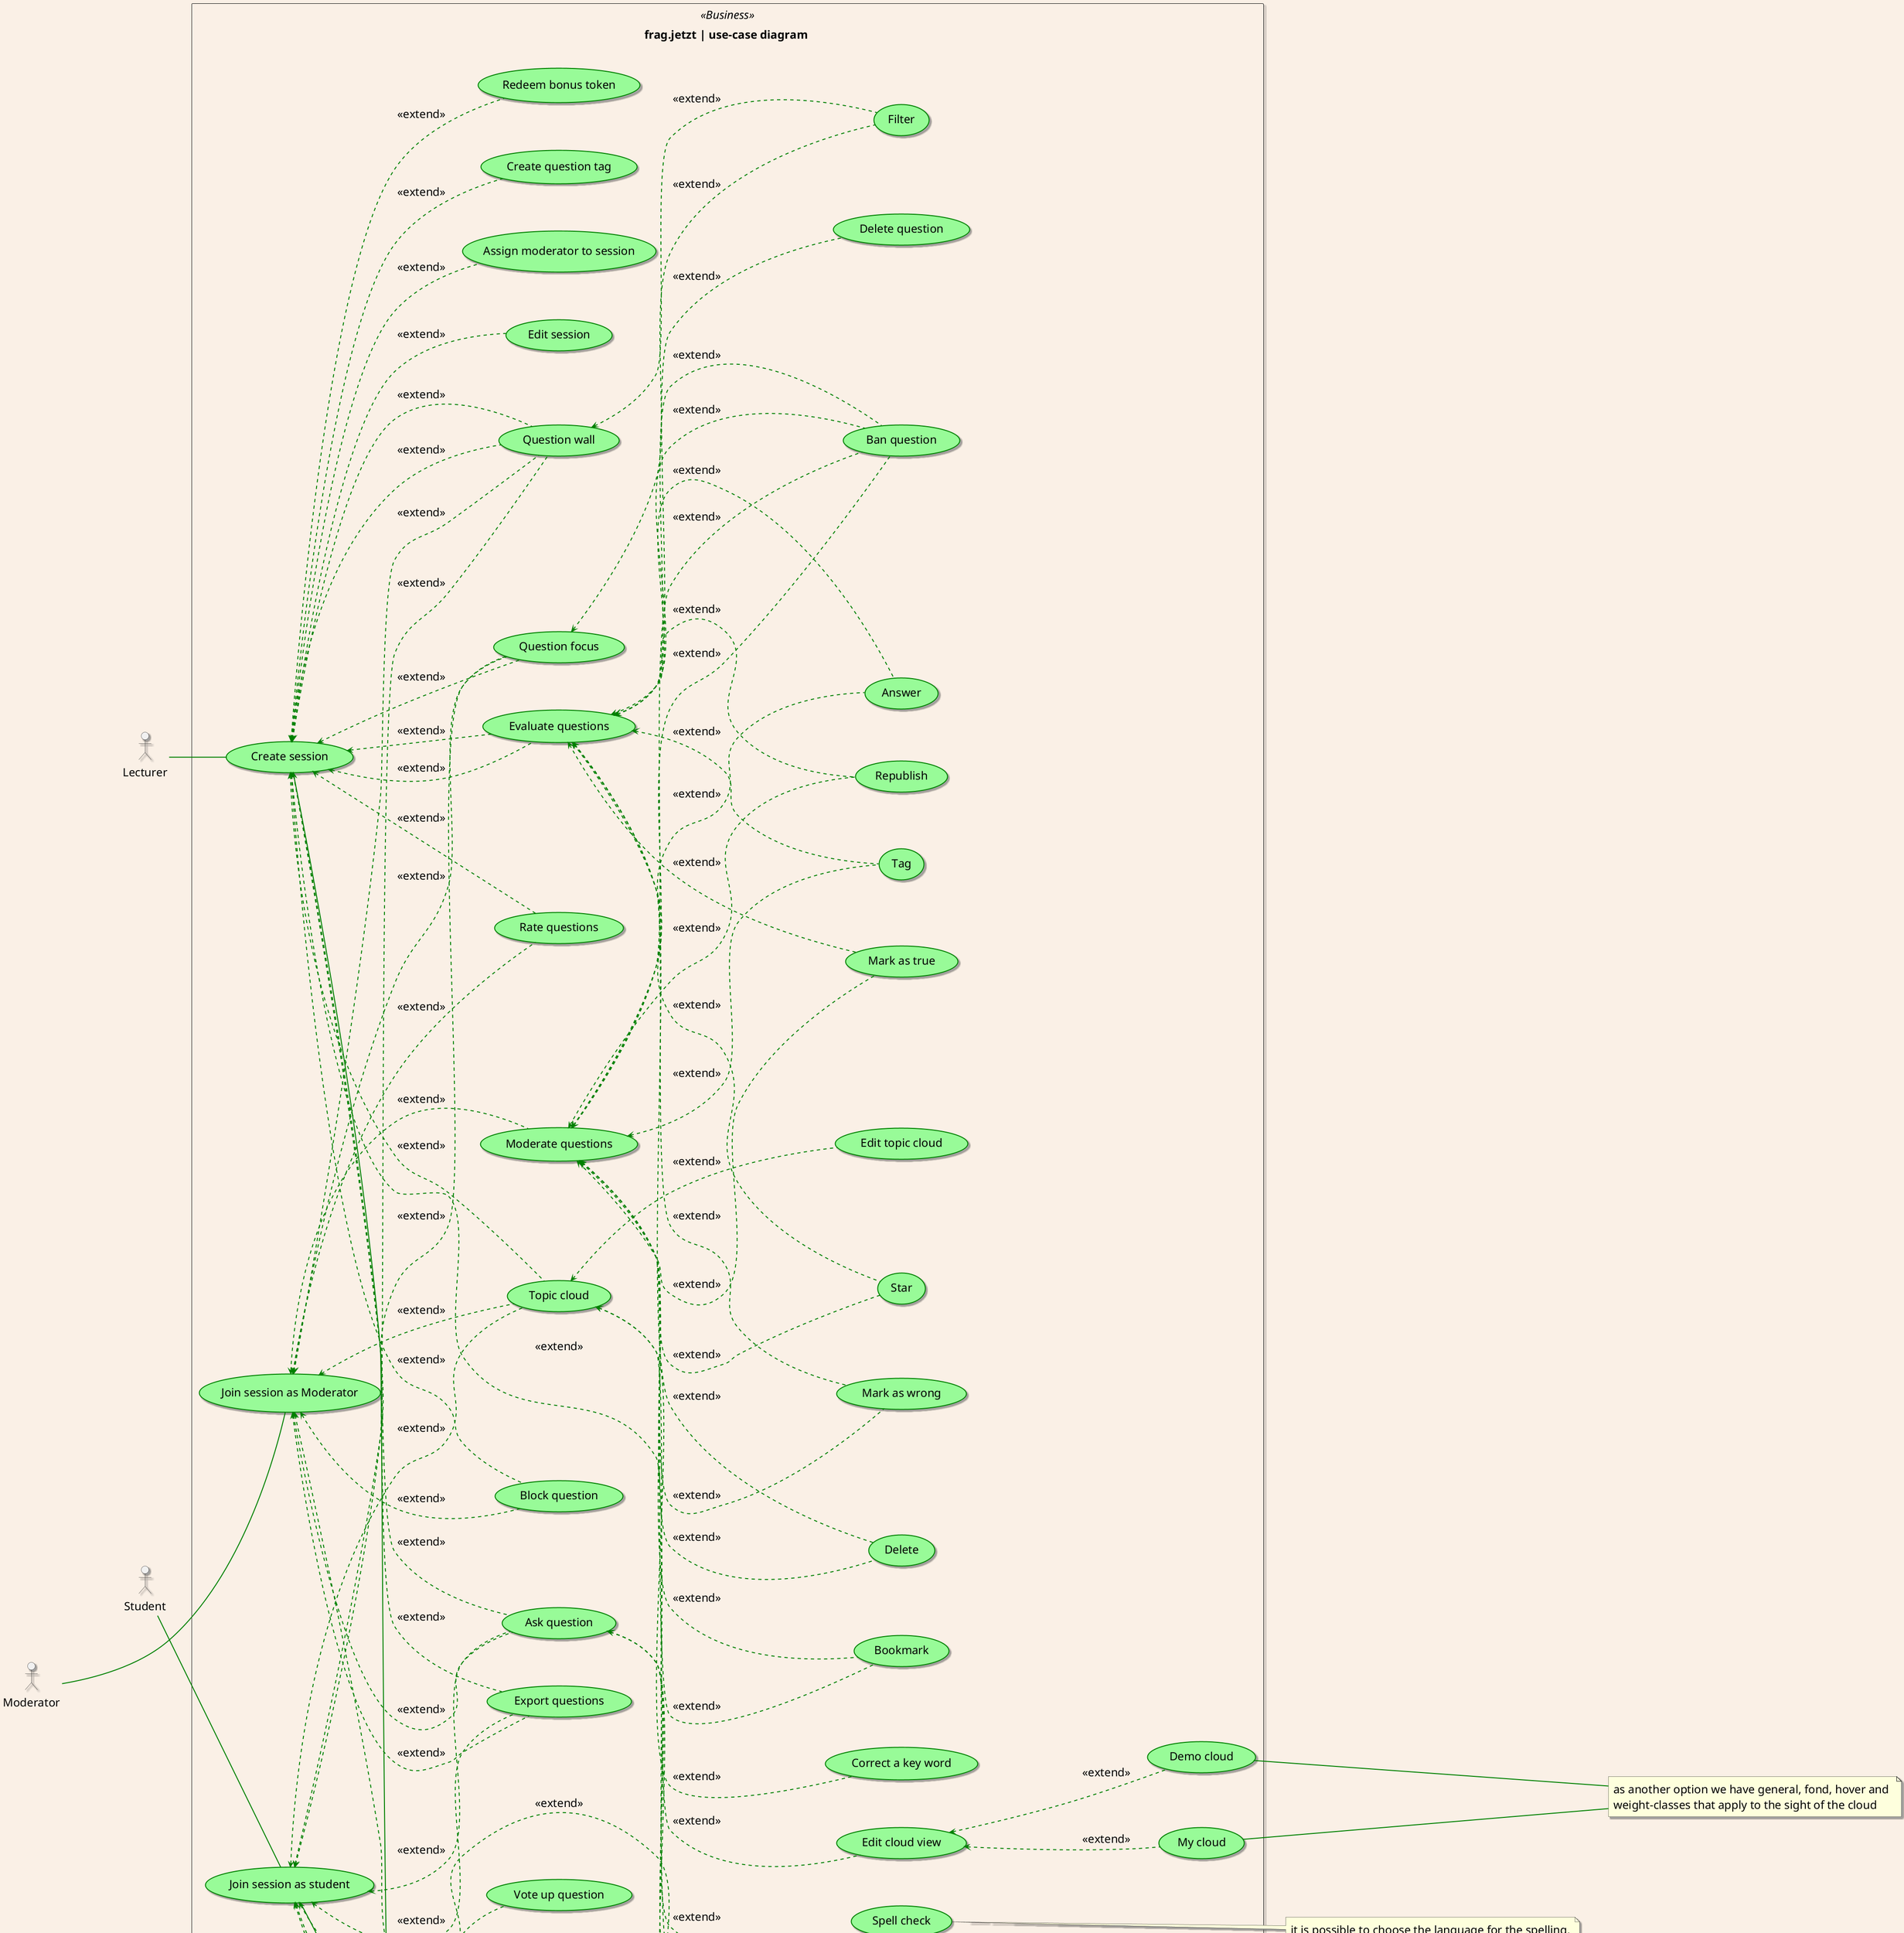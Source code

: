 @startuml

scale 1.0

left to right direction

skinparam backgroundColor Linen
skinparam LegendBackgroundColor Strategy
skinparam LegendBorderThickness 0
skinparam LegendFontSize 20
skinparam Padding 5
skinparam defaultFontSize 24
skinparam Nodesep 100
skinparam ArrowThickness 2
skinparam shadowing true

skinparam usecase {
    BackgroundColor PaleGreen
    BorderColor Green
    BackgroundColor<<USP>> Pink
    BorderColor<<USP>> HotPink
    BorderThickness 2
    ArrowThickness 2
    ArrowColor Green
    ActorBorderColor Green
}

actor Lecturer
actor Student
actor Moderator

note "If a lecturer is registered and logs in with her account, \nher sessions remain stored for 180 days after the last visit, \notherwise they are deleted when she logs out." as NoteForCreateSession
note "Registered students can receive a bonus \nfor particularly interesting questions." as NoteForJoinSessionAsStudent
note "as another option we have general, fond, hover and \nweight-classes that apply to the sight of the cloud " as NoteForDemoCloud
note "it is possible to choose the language for the spelling." as NoteForSpellCheck

rectangle "frag.jetzt | use-case diagram \n" << Business >> {

    (Create session) --- NoteForCreateSession
    (Join session as student) --- NoteForJoinSessionAsStudent
    (Demo cloud)--- NoteForDemoCloud
    (My cloud)--- NoteForDemoCloud
    (Spell check)--- NoteForSpellCheck

    Lecturer -- (Create session)
    (Evaluate questions) <.. (Delete question) : << extend >>
    Student-- (Join session as student)
    Moderator ---- (Join session as Moderator)
    (Join session as Moderator)<..(Moderate questions): << extend >>
    (Create session) <.. (Question wall) : << extend >>
    (Create session) <.. (Question wall) : << extend >>
    (Create session) <.. (Edit session) : << extend >>
    (Create session) <.. (Evaluate questions) : << extend >>
    (Create session) <.. (Assign moderator to session) : << extend >>
    (Create session) <.. (Create question tag) : << extend >>
    (Create session) <.. (Export questions) : << extend >>
    (Create session) <.. (Ask question) : << extend >>
    (Create session) <.. (Rate questions) : << extend >>
    (Create session) <.. (Redeem bonus token) : << extend >>
    (Create session) <.. (Evaluate questions) : << extend >>
    (Create session) <.. (Block question) : << extend >>
    (Create session) <.. (Add keyword) : << extend >>
    (Create session) <.. (Topic cloud) : << extend >>
    (Create session) <.. (Question focus) : << extend >>


    (Moderate questions) <.. (Ban question) : << extend >>
    (Evaluate questions) <.. (Ban question) : << extend >>
    (Join session as student) <.. (Question wall) : << extend >>
    (Join session as student) <.. (Ask question) : << extend >>
    (Join session as student) <.. (Vote up question) : << extend >>
    (Join session as student) <.. (Vote down question) : << extend >>
    (Join session as student) <.. (Export questions) : << extend >>
    (Join session as student) <.. (Add keyword) : << extend >>
    (Join session as student) <.. (Topic cloud) : << extend >>
    (Join session as student) <.. (Question focus) : << extend >>



    (Join session as Moderator) <.. (Ask question) : << extend >>
    (Join session as Moderator) <.. (Block question) : << extend >>
    (Join session as Moderator) <.. (Rate questions) : << extend >>
    (Join session as Moderator) <.. (Export questions) : << extend >>
    (Join session as Moderator) <.. (Add keyword) : << extend >>
    (Join session as Moderator) <.. (Question wall) : << extend >>
    (Join session as Moderator) <.. (Topic cloud) : << extend >>
    (Join session as Moderator) <.. (Question focus) : << extend >>
    (Ask question) <.. (Spell check) : << extend >>
    (Ask question) <.. (Add keyword) : << extend >>
    (Ask question) <.. (Publish question) : << extend >>
    (Create check) <.. (Correct Spelling) : << extend >>

    (Question wall) <.. (Filter) : << extend >>
    (Evaluate questions) <.. (Tag) : << extend >>
    (Evaluate questions) <.. (Delete) : << extend >>
    (Evaluate questions) <.. (Mark as wrong) : << extend >>
    (Evaluate questions) <.. (Mark as true) : << extend >>
    (Evaluate questions) <.. (Republish) : << extend >>
    (Evaluate questions) <.. (Answer) : << extend >>
    (Evaluate questions) <.. (Star) : << extend >>
    (Evaluate questions) <.. (Ban question) : << extend >>
    (Topic cloud) <.. (Edit topic cloud) : << extend >>
    (Topic cloud) <.. (Edit cloud view) : << extend >>
    (Edit cloud view) <.. (My cloud) : << extend >>
    (Edit cloud view) <.. (Demo cloud) : << extend >>
    (Topic cloud) <.. (Correct a key word) : << extend >>
    (Moderate questions) <.. (Tag) : << extend >>
    (Moderate questions) <.. (Bookmark) : << extend >>
    (Moderate questions) <.. (Delete) : << extend >>
    (Moderate questions) <.. (Mark as wrong) : << extend >>
    (Moderate questions) <.. (Mark as true) : << extend >>
    (Moderate questions) <.. (Republish) : << extend >>
    (Moderate questions) <.. (Answer) : << extend >>
    (Moderate questions) <.. (Star) : << extend >>
    (Moderate questions) <.. (Ban question) : << extend >>
    (Moderate questions) <.. (Bookmark) : << extend >>
    (Question focus) <.. (Filter) : << extend >>

}

legend right
  |<img:https://git.thm.de/arsnova/arsnova-lite/raw/staging/src/assets/icons/Logo_frag_jetzt_128x128.png> |= \n\n »frag.jetzt« |
  | Produktion | [[https://frag.jetzt]] |
  | Repository | [[https://git.thm.de/arsnova/frag.jetzt]] |
  | Staging Server | [[https://staging.frag.jetzt]] |
  | UML-Tool| PlantUML v1.2019.5|
  | Ersteller| Klaus Quibeldey-Cirkel|
  | Mail| klaus.quibeldey-cirkel@mni.thm.de |
  | Letzte Änderung| 26.08.2019 |
end legend

@enduml